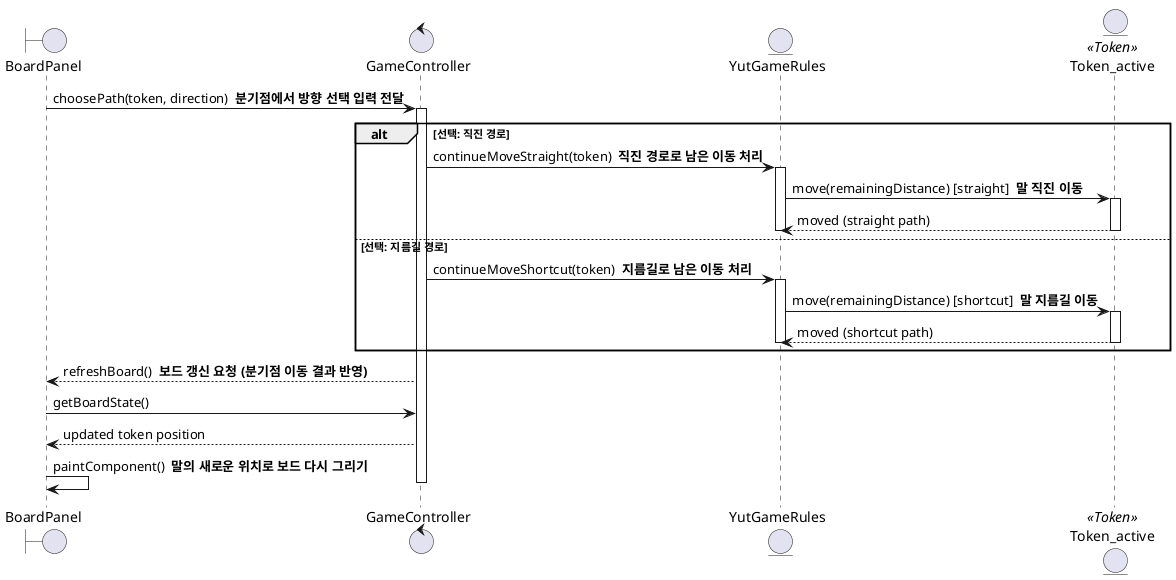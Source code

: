 @startuml
boundary BoardPanel
control GameController
entity YutGameRules
entity Token_active <<Token>>

BoardPanel -> GameController: choosePath(token, direction)  **분기점에서 방향 선택 입력 전달**
activate GameController

alt **선택: 직진 경로**
    GameController -> YutGameRules: continueMoveStraight(token)  **직진 경로로 남은 이동 처리**
    activate YutGameRules
    YutGameRules -> Token_active: move(remainingDistance) [straight]  **말 직진 이동**
    activate Token_active
    Token_active --> YutGameRules: moved (straight path)
    deactivate Token_active
    deactivate YutGameRules
else **선택: 지름길 경로**
    GameController -> YutGameRules: continueMoveShortcut(token)  **지름길로 남은 이동 처리**
    activate YutGameRules
    YutGameRules -> Token_active: move(remainingDistance) [shortcut]  **말 지름길 이동**
    activate Token_active
    Token_active --> YutGameRules: moved (shortcut path)
    deactivate Token_active
    deactivate YutGameRules
end

GameController --> BoardPanel: refreshBoard()  **보드 갱신 요청 (분기점 이동 결과 반영)**
BoardPanel -> GameController: getBoardState()
GameController --> BoardPanel: updated token position
BoardPanel -> BoardPanel: paintComponent()  **말의 새로운 위치로 보드 다시 그리기**

deactivate GameController
@enduml
